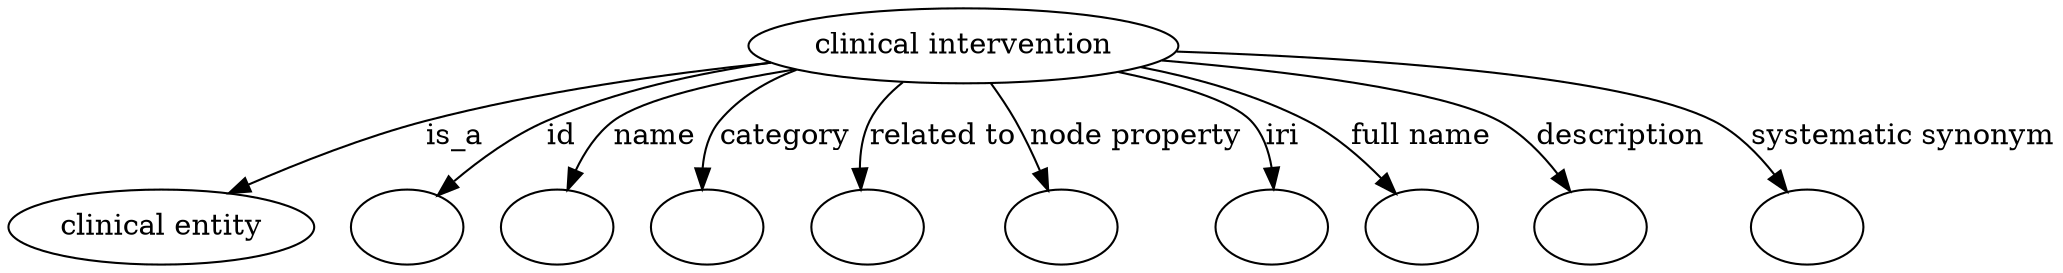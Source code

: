 digraph {
	graph [bb="0,0,835.42,122"];
	node [label="\N"];
	"clinical intervention"	 [height=0.5,
		label="clinical intervention",
		pos="413.48,104",
		width=2.2521];
	"clinical entity"	 [height=0.5,
		pos="58.482,18",
		width=1.6245];
	"clinical intervention" -> "clinical entity"	 [label=is_a,
		lp="204.76,61",
		pos="e,92.428,32.719 341.22,95.807 297.8,89.995 241.69,80.914 192.93,68 161.87,59.774 127.97,47.139 101.98,36.63"];
	id	 [color=black,
		height=0.5,
		label="",
		pos="161.48,18",
		width=0.75];
	"clinical intervention" -> id	 [color=black,
		label=id,
		lp="254.93,61",
		pos="e,180.35,31.108 345.53,94.001 315.23,88.322 279.49,79.912 248.59,68 227.59,59.901 205.62,47.256 188.99,36.709",
		style=solid];
	name	 [color=black,
		height=0.5,
		label="",
		pos="233.48,18",
		width=0.75];
	"clinical intervention" -> name	 [color=black,
		label=name,
		lp="295.64,61",
		pos="e,245.14,34.69 346.82,93.631 324.55,88.229 300.3,80.114 280.17,68 269.3,61.464 259.38,51.687 251.51,42.507",
		style=solid];
	category	 [color=black,
		height=0.5,
		label="",
		pos="305.48,18",
		width=0.75];
	"clinical intervention" -> category	 [color=black,
		label=category,
		lp="346.58,61",
		pos="e,307.73,36.14 357.68,90.742 344.71,85.452 331.9,78.121 322.29,68 316.53,61.93 312.73,53.82 310.24,45.901",
		style=solid];
	"related to"	 [color=black,
		height=0.5,
		label="",
		pos="377.48,18",
		width=0.75];
	"clinical intervention" -> "related to"	 [color=black,
		label="related to",
		lp="403.72,61",
		pos="e,373.92,36.25 390.12,86.422 384.81,81.141 379.89,74.895 377.01,68 374.22,61.327 373.3,53.702 373.32,46.451",
		style=solid];
	"node property"	 [color=black,
		height=0.5,
		label="",
		pos="451.48,18",
		width=0.75];
	"clinical intervention" -> "node property"	 [color=black,
		label="node property",
		lp="475.55,61",
		pos="e,443.76,35.593 421.47,86.061 424.03,80.295 426.88,73.88 429.48,68 432.79,60.522 436.36,52.409 439.65,44.938",
		style=solid];
	iri	 [color=black,
		height=0.5,
		label="",
		pos="523.48,18",
		width=0.75];
	"clinical intervention" -> iri	 [color=black,
		label=iri,
		lp="531.7,61",
		pos="e,526.16,35.954 468.84,90.839 490.47,84.548 511.72,76.534 518.48,68 523.32,61.889 525.4,53.951 526.04,46.206",
		style=solid];
	"full name"	 [color=black,
		height=0.5,
		label="",
		pos="595.48,18",
		width=0.75];
	"clinical intervention" -> "full name"	 [color=black,
		label="full name",
		lp="588.11,61",
		pos="e,581.88,34.111 476.36,92.589 497.88,87.082 521.54,79.168 541.48,68 553.8,61.103 565.54,50.848 574.91,41.417",
		style=solid];
	description	 [color=black,
		height=0.5,
		label="",
		pos="667.48,18",
		width=0.75];
	"clinical intervention" -> description	 [color=black,
		label=description,
		lp="668.59,61",
		pos="e,655.69,34.611 486.25,95.986 535.62,89.654 595.86,79.911 618.48,68 630.24,61.806 640.9,51.778 649.25,42.323",
		style=solid];
	"systematic synonym"	 [color=black,
		height=0.5,
		label="",
		pos="752.48,18",
		width=0.75];
	"clinical intervention" -> "systematic synonym"	 [color=black,
		label="systematic synonym",
		lp="778.45,61",
		pos="e,741.19,34.361 492.65,100.03 565.51,95.322 667.56,85.775 703.48,68 715.57,62.02 726.38,51.833 734.75,42.209",
		style=solid];
}
